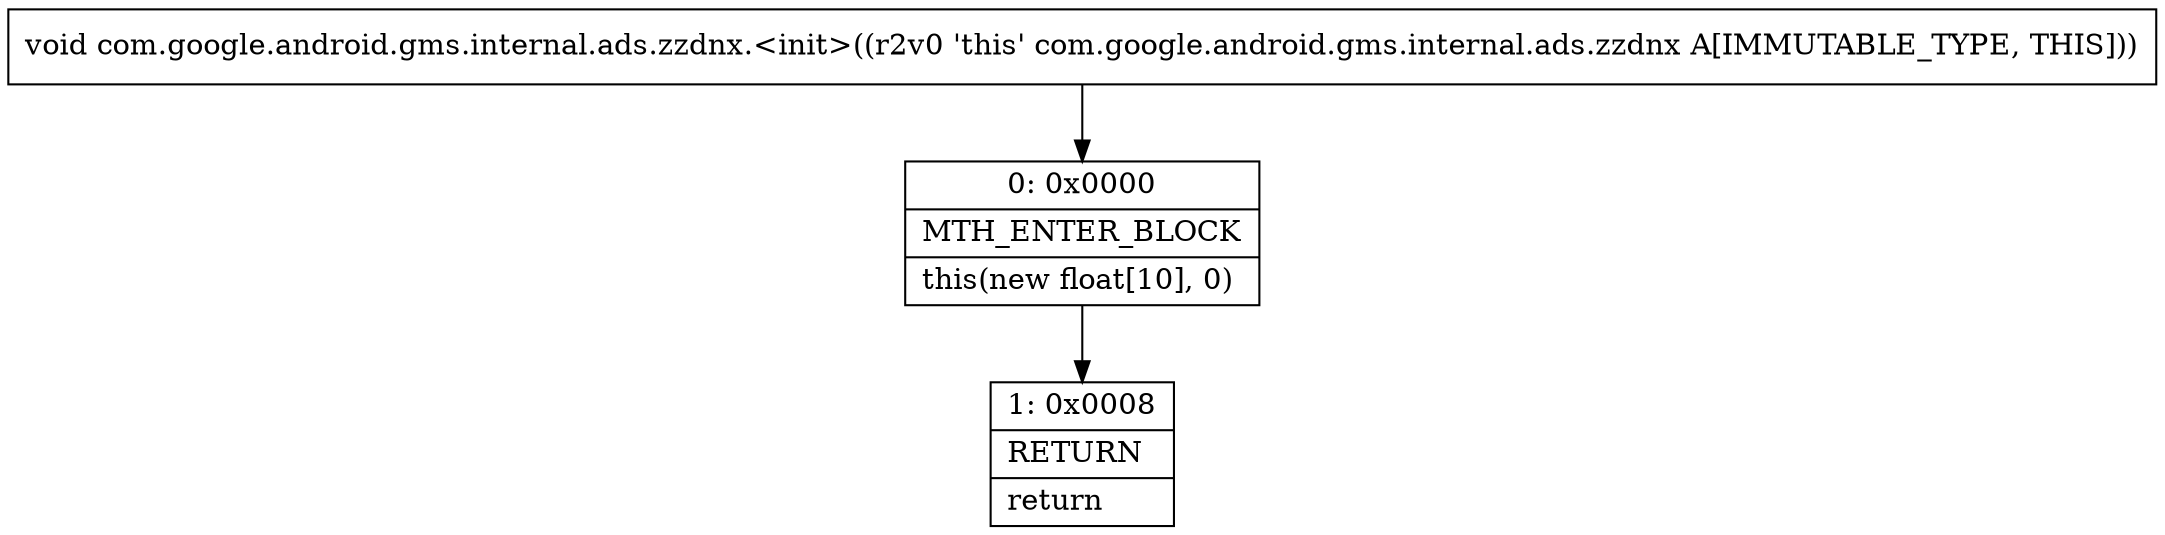 digraph "CFG forcom.google.android.gms.internal.ads.zzdnx.\<init\>()V" {
Node_0 [shape=record,label="{0\:\ 0x0000|MTH_ENTER_BLOCK\l|this(new float[10], 0)\l}"];
Node_1 [shape=record,label="{1\:\ 0x0008|RETURN\l|return\l}"];
MethodNode[shape=record,label="{void com.google.android.gms.internal.ads.zzdnx.\<init\>((r2v0 'this' com.google.android.gms.internal.ads.zzdnx A[IMMUTABLE_TYPE, THIS])) }"];
MethodNode -> Node_0;
Node_0 -> Node_1;
}

